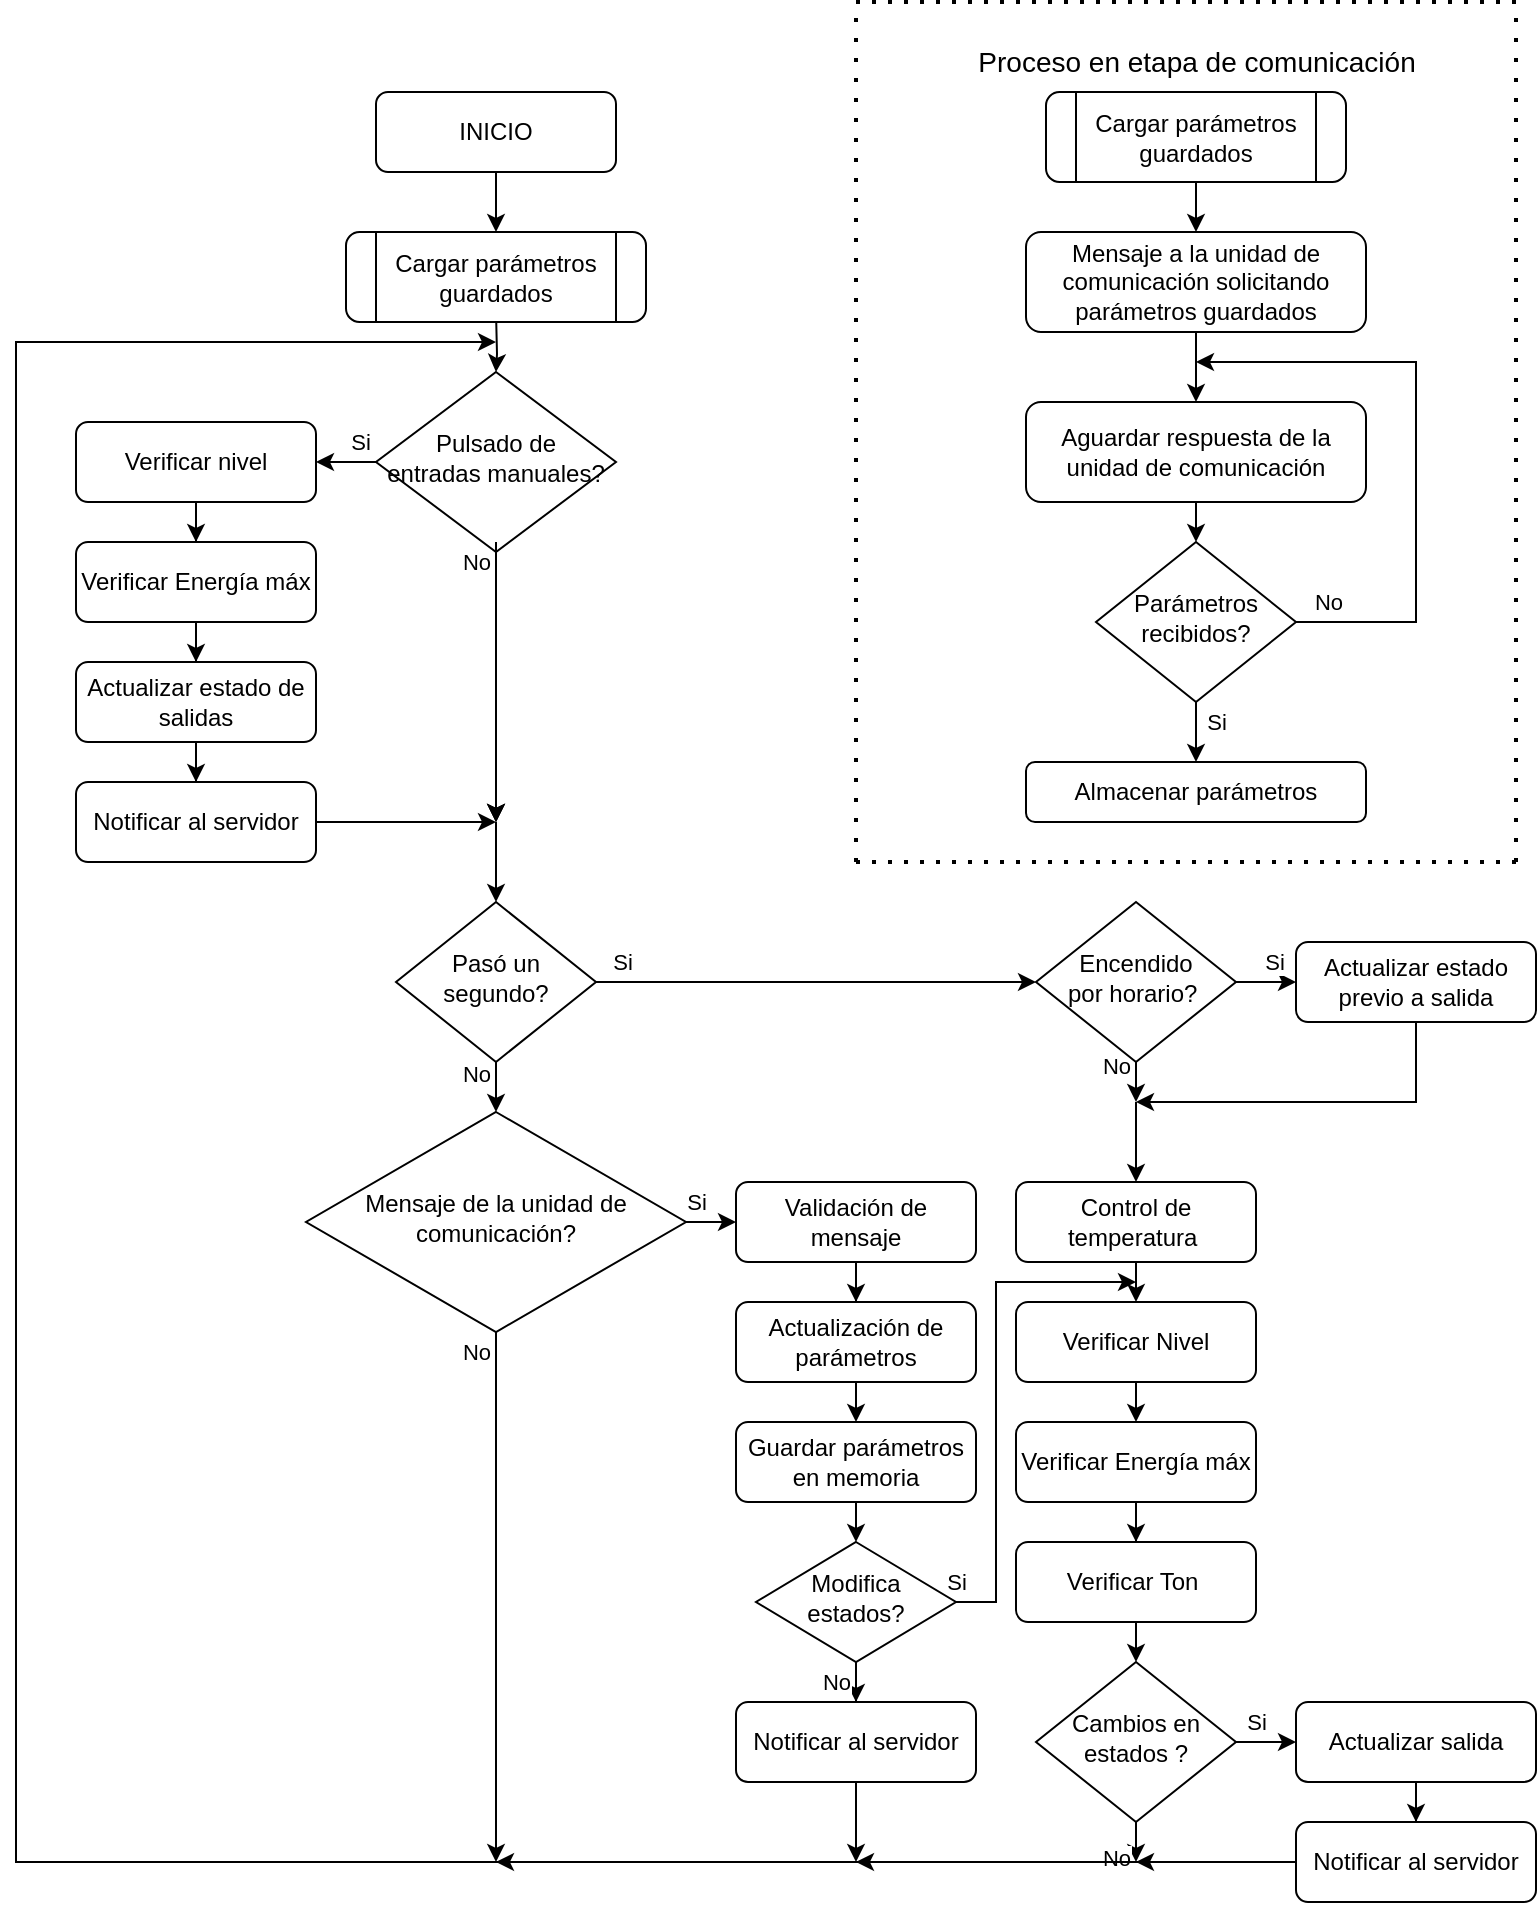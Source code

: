 <mxfile version="13.7.8" type="device" pages="2"><diagram id="C5RBs43oDa-KdzZeNtuy" name="Page-1"><mxGraphModel dx="1349" dy="371" grid="1" gridSize="10" guides="1" tooltips="1" connect="1" arrows="1" fold="1" page="1" pageScale="1" pageWidth="827" pageHeight="1169" math="0" shadow="0"><root><mxCell id="WIyWlLk6GJQsqaUBKTNV-0"/><mxCell id="WIyWlLk6GJQsqaUBKTNV-1" parent="WIyWlLk6GJQsqaUBKTNV-0"/><mxCell id="htFXeOg4HnJw2exhyvgS-4" value="" style="edgeStyle=orthogonalEdgeStyle;rounded=0;orthogonalLoop=1;jettySize=auto;html=1;" parent="WIyWlLk6GJQsqaUBKTNV-1" source="WIyWlLk6GJQsqaUBKTNV-3" edge="1"><mxGeometry relative="1" as="geometry"><mxPoint x="220" y="135" as="targetPoint"/></mxGeometry></mxCell><mxCell id="WIyWlLk6GJQsqaUBKTNV-3" value="INICIO" style="rounded=1;whiteSpace=wrap;html=1;fontSize=12;glass=0;strokeWidth=1;shadow=0;" parent="WIyWlLk6GJQsqaUBKTNV-1" vertex="1"><mxGeometry x="160" y="65" width="120" height="40" as="geometry"/></mxCell><mxCell id="qIaLK67GJJMwKP4w7Fih-5" value="" style="edgeStyle=orthogonalEdgeStyle;rounded=0;orthogonalLoop=1;jettySize=auto;html=1;" parent="WIyWlLk6GJQsqaUBKTNV-1" target="htFXeOg4HnJw2exhyvgS-22" edge="1"><mxGeometry relative="1" as="geometry"><mxPoint x="220" y="175" as="sourcePoint"/></mxGeometry></mxCell><mxCell id="htFXeOg4HnJw2exhyvgS-34" value="Si" style="edgeStyle=orthogonalEdgeStyle;rounded=0;jumpSize=6;orthogonalLoop=1;jettySize=auto;html=1;" parent="WIyWlLk6GJQsqaUBKTNV-1" source="htFXeOg4HnJw2exhyvgS-22" target="htFXeOg4HnJw2exhyvgS-27" edge="1"><mxGeometry x="-0.666" y="-10" relative="1" as="geometry"><mxPoint as="offset"/></mxGeometry></mxCell><mxCell id="htFXeOg4HnJw2exhyvgS-36" value="No" style="edgeStyle=orthogonalEdgeStyle;rounded=0;jumpSize=6;orthogonalLoop=1;jettySize=auto;html=1;" parent="WIyWlLk6GJQsqaUBKTNV-1" source="htFXeOg4HnJw2exhyvgS-22" edge="1"><mxGeometry x="0.857" y="-120" relative="1" as="geometry"><mxPoint x="220" y="430" as="targetPoint"/><Array as="points"><mxPoint x="220" y="420"/><mxPoint x="220" y="420"/></Array><mxPoint x="110" y="-120" as="offset"/></mxGeometry></mxCell><mxCell id="htFXeOg4HnJw2exhyvgS-22" value="Pulsado de entradas manuales?" style="rhombus;whiteSpace=wrap;html=1;shadow=0;fontFamily=Helvetica;fontSize=12;align=center;strokeWidth=1;spacing=6;spacingTop=-4;labelBackgroundColor=none;" parent="WIyWlLk6GJQsqaUBKTNV-1" vertex="1"><mxGeometry x="160" y="205" width="120" height="90" as="geometry"/></mxCell><mxCell id="htFXeOg4HnJw2exhyvgS-29" value="" style="edgeStyle=orthogonalEdgeStyle;rounded=0;jumpSize=6;orthogonalLoop=1;jettySize=auto;html=1;" parent="WIyWlLk6GJQsqaUBKTNV-1" source="htFXeOg4HnJw2exhyvgS-27" target="htFXeOg4HnJw2exhyvgS-28" edge="1"><mxGeometry relative="1" as="geometry"/></mxCell><mxCell id="htFXeOg4HnJw2exhyvgS-27" value="Verificar nivel" style="rounded=1;whiteSpace=wrap;html=1;fontSize=12;glass=0;strokeWidth=1;shadow=0;" parent="WIyWlLk6GJQsqaUBKTNV-1" vertex="1"><mxGeometry x="10" y="230" width="120" height="40" as="geometry"/></mxCell><mxCell id="htFXeOg4HnJw2exhyvgS-31" value="" style="edgeStyle=orthogonalEdgeStyle;rounded=0;jumpSize=6;orthogonalLoop=1;jettySize=auto;html=1;" parent="WIyWlLk6GJQsqaUBKTNV-1" source="htFXeOg4HnJw2exhyvgS-28" target="htFXeOg4HnJw2exhyvgS-30" edge="1"><mxGeometry relative="1" as="geometry"/></mxCell><mxCell id="htFXeOg4HnJw2exhyvgS-28" value="Verificar Energía máx" style="rounded=1;whiteSpace=wrap;html=1;fontSize=12;glass=0;strokeWidth=1;shadow=0;" parent="WIyWlLk6GJQsqaUBKTNV-1" vertex="1"><mxGeometry x="10" y="290" width="120" height="40" as="geometry"/></mxCell><mxCell id="htFXeOg4HnJw2exhyvgS-33" value="" style="edgeStyle=orthogonalEdgeStyle;rounded=0;jumpSize=6;orthogonalLoop=1;jettySize=auto;html=1;" parent="WIyWlLk6GJQsqaUBKTNV-1" source="htFXeOg4HnJw2exhyvgS-30" target="htFXeOg4HnJw2exhyvgS-32" edge="1"><mxGeometry relative="1" as="geometry"/></mxCell><mxCell id="htFXeOg4HnJw2exhyvgS-30" value="Actualizar estado de salidas" style="rounded=1;whiteSpace=wrap;html=1;fontSize=12;glass=0;strokeWidth=1;shadow=0;" parent="WIyWlLk6GJQsqaUBKTNV-1" vertex="1"><mxGeometry x="10" y="350" width="120" height="40" as="geometry"/></mxCell><mxCell id="htFXeOg4HnJw2exhyvgS-58" style="edgeStyle=orthogonalEdgeStyle;rounded=0;jumpSize=6;orthogonalLoop=1;jettySize=auto;html=1;" parent="WIyWlLk6GJQsqaUBKTNV-1" source="htFXeOg4HnJw2exhyvgS-32" edge="1"><mxGeometry relative="1" as="geometry"><mxPoint x="220" y="430" as="targetPoint"/></mxGeometry></mxCell><mxCell id="htFXeOg4HnJw2exhyvgS-32" value="Notificar al servidor" style="rounded=1;whiteSpace=wrap;html=1;fontSize=12;glass=0;strokeWidth=1;shadow=0;" parent="WIyWlLk6GJQsqaUBKTNV-1" vertex="1"><mxGeometry x="10" y="410" width="120" height="40" as="geometry"/></mxCell><mxCell id="htFXeOg4HnJw2exhyvgS-40" value="Si" style="edgeStyle=orthogonalEdgeStyle;rounded=0;jumpSize=6;orthogonalLoop=1;jettySize=auto;html=1;" parent="WIyWlLk6GJQsqaUBKTNV-1" source="htFXeOg4HnJw2exhyvgS-38" target="htFXeOg4HnJw2exhyvgS-39" edge="1"><mxGeometry x="-0.882" y="10" relative="1" as="geometry"><mxPoint as="offset"/></mxGeometry></mxCell><mxCell id="htFXeOg4HnJw2exhyvgS-38" value="Pasó un segundo?" style="rhombus;whiteSpace=wrap;html=1;shadow=0;fontFamily=Helvetica;fontSize=12;align=center;strokeWidth=1;spacing=6;spacingTop=-4;labelBackgroundColor=none;" parent="WIyWlLk6GJQsqaUBKTNV-1" vertex="1"><mxGeometry x="170" y="470" width="100" height="80" as="geometry"/></mxCell><mxCell id="htFXeOg4HnJw2exhyvgS-43" value="Si" style="edgeStyle=orthogonalEdgeStyle;rounded=0;jumpSize=6;orthogonalLoop=1;jettySize=auto;html=1;" parent="WIyWlLk6GJQsqaUBKTNV-1" source="htFXeOg4HnJw2exhyvgS-39" edge="1"><mxGeometry x="0.202" y="10" relative="1" as="geometry"><mxPoint x="620" y="510" as="targetPoint"/><mxPoint as="offset"/></mxGeometry></mxCell><mxCell id="htFXeOg4HnJw2exhyvgS-55" value="No" style="edgeStyle=orthogonalEdgeStyle;rounded=0;jumpSize=6;orthogonalLoop=1;jettySize=auto;html=1;" parent="WIyWlLk6GJQsqaUBKTNV-1" source="htFXeOg4HnJw2exhyvgS-39" edge="1"><mxGeometry x="-0.867" y="-10" relative="1" as="geometry"><mxPoint x="540" y="570" as="targetPoint"/><mxPoint as="offset"/></mxGeometry></mxCell><mxCell id="htFXeOg4HnJw2exhyvgS-39" value="Encendido &lt;br&gt;por horario?&amp;nbsp;" style="rhombus;whiteSpace=wrap;html=1;shadow=0;fontFamily=Helvetica;fontSize=12;align=center;strokeWidth=1;spacing=6;spacingTop=-4;labelBackgroundColor=none;rounded=0;" parent="WIyWlLk6GJQsqaUBKTNV-1" vertex="1"><mxGeometry x="490" y="470" width="100" height="80" as="geometry"/></mxCell><mxCell id="htFXeOg4HnJw2exhyvgS-50" value="" style="edgeStyle=orthogonalEdgeStyle;rounded=0;jumpSize=6;orthogonalLoop=1;jettySize=auto;html=1;" parent="WIyWlLk6GJQsqaUBKTNV-1" source="htFXeOg4HnJw2exhyvgS-44" edge="1"><mxGeometry relative="1" as="geometry"><mxPoint x="540" y="730" as="targetPoint"/></mxGeometry></mxCell><mxCell id="htFXeOg4HnJw2exhyvgS-44" value="Verificar Nivel" style="rounded=1;whiteSpace=wrap;html=1;fontSize=12;glass=0;strokeWidth=1;shadow=0;" parent="WIyWlLk6GJQsqaUBKTNV-1" vertex="1"><mxGeometry x="480" y="670" width="120" height="40" as="geometry"/></mxCell><mxCell id="htFXeOg4HnJw2exhyvgS-64" style="edgeStyle=orthogonalEdgeStyle;rounded=0;jumpSize=6;orthogonalLoop=1;jettySize=auto;html=1;" parent="WIyWlLk6GJQsqaUBKTNV-1" source="htFXeOg4HnJw2exhyvgS-45" edge="1"><mxGeometry relative="1" as="geometry"><mxPoint x="540" y="570" as="targetPoint"/><Array as="points"><mxPoint x="680" y="570"/></Array></mxGeometry></mxCell><mxCell id="htFXeOg4HnJw2exhyvgS-45" value="Actualizar estado previo a salida" style="rounded=1;whiteSpace=wrap;html=1;fontSize=12;glass=0;strokeWidth=1;shadow=0;" parent="WIyWlLk6GJQsqaUBKTNV-1" vertex="1"><mxGeometry x="620" y="490" width="120" height="40" as="geometry"/></mxCell><mxCell id="htFXeOg4HnJw2exhyvgS-51" value="" style="edgeStyle=orthogonalEdgeStyle;rounded=0;jumpSize=6;orthogonalLoop=1;jettySize=auto;html=1;" parent="WIyWlLk6GJQsqaUBKTNV-1" source="htFXeOg4HnJw2exhyvgS-52" target="htFXeOg4HnJw2exhyvgS-53" edge="1"><mxGeometry relative="1" as="geometry"/></mxCell><mxCell id="htFXeOg4HnJw2exhyvgS-52" value="Verificar Energía máx" style="rounded=1;whiteSpace=wrap;html=1;fontSize=12;glass=0;strokeWidth=1;shadow=0;" parent="WIyWlLk6GJQsqaUBKTNV-1" vertex="1"><mxGeometry x="480" y="730" width="120" height="40" as="geometry"/></mxCell><mxCell id="htFXeOg4HnJw2exhyvgS-69" value="" style="edgeStyle=orthogonalEdgeStyle;rounded=0;jumpSize=6;orthogonalLoop=1;jettySize=auto;html=1;" parent="WIyWlLk6GJQsqaUBKTNV-1" source="htFXeOg4HnJw2exhyvgS-53" edge="1"><mxGeometry relative="1" as="geometry"><mxPoint x="540" y="850" as="targetPoint"/></mxGeometry></mxCell><mxCell id="htFXeOg4HnJw2exhyvgS-53" value="Verificar Ton&amp;nbsp;" style="rounded=1;whiteSpace=wrap;html=1;fontSize=12;glass=0;strokeWidth=1;shadow=0;" parent="WIyWlLk6GJQsqaUBKTNV-1" vertex="1"><mxGeometry x="480" y="790" width="120" height="40" as="geometry"/></mxCell><mxCell id="htFXeOg4HnJw2exhyvgS-59" value="" style="endArrow=classic;html=1;entryX=0.5;entryY=0;entryDx=0;entryDy=0;" parent="WIyWlLk6GJQsqaUBKTNV-1" target="htFXeOg4HnJw2exhyvgS-38" edge="1"><mxGeometry width="50" height="50" relative="1" as="geometry"><mxPoint x="220" y="430" as="sourcePoint"/><mxPoint x="400" y="310" as="targetPoint"/></mxGeometry></mxCell><mxCell id="htFXeOg4HnJw2exhyvgS-62" value="Control de temperatura&amp;nbsp;" style="rounded=1;whiteSpace=wrap;html=1;fontSize=12;glass=0;strokeWidth=1;shadow=0;" parent="WIyWlLk6GJQsqaUBKTNV-1" vertex="1"><mxGeometry x="480" y="610" width="120" height="40" as="geometry"/></mxCell><mxCell id="htFXeOg4HnJw2exhyvgS-66" value="" style="endArrow=classic;html=1;entryX=0.5;entryY=0;entryDx=0;entryDy=0;" parent="WIyWlLk6GJQsqaUBKTNV-1" target="htFXeOg4HnJw2exhyvgS-62" edge="1"><mxGeometry width="50" height="50" relative="1" as="geometry"><mxPoint x="540" y="570" as="sourcePoint"/><mxPoint x="450" y="590" as="targetPoint"/></mxGeometry></mxCell><mxCell id="htFXeOg4HnJw2exhyvgS-67" value="" style="endArrow=classic;html=1;exitX=0.5;exitY=1;exitDx=0;exitDy=0;" parent="WIyWlLk6GJQsqaUBKTNV-1" source="htFXeOg4HnJw2exhyvgS-62" target="htFXeOg4HnJw2exhyvgS-44" edge="1"><mxGeometry width="50" height="50" relative="1" as="geometry"><mxPoint x="400" y="750" as="sourcePoint"/><mxPoint x="450" y="700" as="targetPoint"/></mxGeometry></mxCell><mxCell id="htFXeOg4HnJw2exhyvgS-73" value="Si" style="edgeStyle=orthogonalEdgeStyle;rounded=0;jumpSize=6;orthogonalLoop=1;jettySize=auto;html=1;entryX=0;entryY=0.5;entryDx=0;entryDy=0;" parent="WIyWlLk6GJQsqaUBKTNV-1" source="htFXeOg4HnJw2exhyvgS-71" target="htFXeOg4HnJw2exhyvgS-74" edge="1"><mxGeometry x="0.202" y="10" relative="1" as="geometry"><mxPoint x="610" y="890" as="targetPoint"/><Array as="points"/><mxPoint as="offset"/></mxGeometry></mxCell><mxCell id="htFXeOg4HnJw2exhyvgS-108" value="No" style="edgeStyle=orthogonalEdgeStyle;rounded=0;jumpSize=6;orthogonalLoop=1;jettySize=auto;html=1;" parent="WIyWlLk6GJQsqaUBKTNV-1" source="htFXeOg4HnJw2exhyvgS-71" edge="1"><mxGeometry x="0.667" y="-10" relative="1" as="geometry"><mxPoint x="540" y="950" as="targetPoint"/><mxPoint as="offset"/></mxGeometry></mxCell><mxCell id="htFXeOg4HnJw2exhyvgS-71" value="Cambios en estados ?" style="rhombus;whiteSpace=wrap;html=1;shadow=0;fontFamily=Helvetica;fontSize=12;align=center;strokeWidth=1;spacing=6;spacingTop=-4;labelBackgroundColor=none;" parent="WIyWlLk6GJQsqaUBKTNV-1" vertex="1"><mxGeometry x="490" y="850" width="100" height="80" as="geometry"/></mxCell><mxCell id="htFXeOg4HnJw2exhyvgS-76" value="" style="edgeStyle=orthogonalEdgeStyle;rounded=0;jumpSize=6;orthogonalLoop=1;jettySize=auto;html=1;" parent="WIyWlLk6GJQsqaUBKTNV-1" source="htFXeOg4HnJw2exhyvgS-74" target="htFXeOg4HnJw2exhyvgS-75" edge="1"><mxGeometry relative="1" as="geometry"/></mxCell><mxCell id="htFXeOg4HnJw2exhyvgS-74" value="Actualizar salida" style="rounded=1;whiteSpace=wrap;html=1;fontSize=12;glass=0;strokeWidth=1;shadow=0;" parent="WIyWlLk6GJQsqaUBKTNV-1" vertex="1"><mxGeometry x="620" y="870" width="120" height="40" as="geometry"/></mxCell><mxCell id="htFXeOg4HnJw2exhyvgS-106" style="edgeStyle=orthogonalEdgeStyle;rounded=0;jumpSize=6;orthogonalLoop=1;jettySize=auto;html=1;" parent="WIyWlLk6GJQsqaUBKTNV-1" source="htFXeOg4HnJw2exhyvgS-75" edge="1"><mxGeometry relative="1" as="geometry"><mxPoint x="220" y="190" as="targetPoint"/><Array as="points"><mxPoint x="680" y="950"/><mxPoint x="-20" y="950"/><mxPoint x="-20" y="190"/></Array></mxGeometry></mxCell><mxCell id="htFXeOg4HnJw2exhyvgS-111" value="" style="edgeStyle=orthogonalEdgeStyle;rounded=0;jumpSize=6;orthogonalLoop=1;jettySize=auto;html=1;" parent="WIyWlLk6GJQsqaUBKTNV-1" source="htFXeOg4HnJw2exhyvgS-75" edge="1"><mxGeometry relative="1" as="geometry"><mxPoint x="540" y="950" as="targetPoint"/></mxGeometry></mxCell><mxCell id="htFXeOg4HnJw2exhyvgS-75" value="Notificar al servidor" style="rounded=1;whiteSpace=wrap;html=1;fontSize=12;glass=0;strokeWidth=1;shadow=0;" parent="WIyWlLk6GJQsqaUBKTNV-1" vertex="1"><mxGeometry x="620" y="930" width="120" height="40" as="geometry"/></mxCell><mxCell id="htFXeOg4HnJw2exhyvgS-105" value="No" style="edgeStyle=orthogonalEdgeStyle;rounded=0;jumpSize=6;orthogonalLoop=1;jettySize=auto;html=1;" parent="WIyWlLk6GJQsqaUBKTNV-1" source="htFXeOg4HnJw2exhyvgS-77" edge="1"><mxGeometry x="-0.929" y="-10" relative="1" as="geometry"><mxPoint x="220" y="950" as="targetPoint"/><mxPoint as="offset"/></mxGeometry></mxCell><mxCell id="qIaLK67GJJMwKP4w7Fih-2" value="Si" style="edgeStyle=orthogonalEdgeStyle;rounded=0;orthogonalLoop=1;jettySize=auto;html=1;" parent="WIyWlLk6GJQsqaUBKTNV-1" source="htFXeOg4HnJw2exhyvgS-77" target="htFXeOg4HnJw2exhyvgS-81" edge="1"><mxGeometry x="0.273" y="10" relative="1" as="geometry"><mxPoint as="offset"/></mxGeometry></mxCell><mxCell id="htFXeOg4HnJw2exhyvgS-77" value="Mensaje de la unidad de comunicación?" style="rhombus;whiteSpace=wrap;html=1;shadow=0;fontFamily=Helvetica;fontSize=12;align=center;strokeWidth=1;spacing=6;spacingTop=-4;labelBackgroundColor=none;" parent="WIyWlLk6GJQsqaUBKTNV-1" vertex="1"><mxGeometry x="125" y="575" width="190" height="110" as="geometry"/></mxCell><mxCell id="htFXeOg4HnJw2exhyvgS-78" value="" style="endArrow=classic;html=1;exitX=0.5;exitY=1;exitDx=0;exitDy=0;" parent="WIyWlLk6GJQsqaUBKTNV-1" source="htFXeOg4HnJw2exhyvgS-38" target="htFXeOg4HnJw2exhyvgS-77" edge="1"><mxGeometry width="50" height="50" relative="1" as="geometry"><mxPoint x="350" y="630" as="sourcePoint"/><mxPoint x="400" y="580" as="targetPoint"/></mxGeometry></mxCell><mxCell id="BdDUVy2o6qBxwdhBKfxw-4" value="&lt;div&gt;No&lt;/div&gt;" style="edgeLabel;html=1;align=center;verticalAlign=middle;resizable=0;points=[];" parent="htFXeOg4HnJw2exhyvgS-78" vertex="1" connectable="0"><mxGeometry x="-0.7" relative="1" as="geometry"><mxPoint x="-10" y="2.14" as="offset"/></mxGeometry></mxCell><mxCell id="htFXeOg4HnJw2exhyvgS-83" value="" style="edgeStyle=orthogonalEdgeStyle;rounded=0;jumpSize=6;orthogonalLoop=1;jettySize=auto;html=1;" parent="WIyWlLk6GJQsqaUBKTNV-1" source="htFXeOg4HnJw2exhyvgS-81" target="htFXeOg4HnJw2exhyvgS-82" edge="1"><mxGeometry relative="1" as="geometry"/></mxCell><mxCell id="htFXeOg4HnJw2exhyvgS-81" value="Validación de mensaje" style="rounded=1;whiteSpace=wrap;html=1;fontSize=12;glass=0;strokeWidth=1;shadow=0;" parent="WIyWlLk6GJQsqaUBKTNV-1" vertex="1"><mxGeometry x="340" y="610" width="120" height="40" as="geometry"/></mxCell><mxCell id="htFXeOg4HnJw2exhyvgS-123" value="" style="edgeStyle=orthogonalEdgeStyle;rounded=0;jumpSize=6;orthogonalLoop=1;jettySize=auto;html=1;" parent="WIyWlLk6GJQsqaUBKTNV-1" source="htFXeOg4HnJw2exhyvgS-82" edge="1"><mxGeometry relative="1" as="geometry"><mxPoint x="400" y="730" as="targetPoint"/></mxGeometry></mxCell><mxCell id="htFXeOg4HnJw2exhyvgS-82" value="Actualización de parámetros" style="rounded=1;whiteSpace=wrap;html=1;fontSize=12;glass=0;strokeWidth=1;shadow=0;" parent="WIyWlLk6GJQsqaUBKTNV-1" vertex="1"><mxGeometry x="340" y="670" width="120" height="40" as="geometry"/></mxCell><mxCell id="htFXeOg4HnJw2exhyvgS-132" value="No" style="edgeStyle=orthogonalEdgeStyle;rounded=0;jumpSize=6;orthogonalLoop=1;jettySize=auto;html=1;" parent="WIyWlLk6GJQsqaUBKTNV-1" source="htFXeOg4HnJw2exhyvgS-84" target="htFXeOg4HnJw2exhyvgS-101" edge="1"><mxGeometry x="0.667" y="-10" relative="1" as="geometry"><mxPoint x="400" y="930" as="targetPoint"/><mxPoint as="offset"/></mxGeometry></mxCell><mxCell id="htFXeOg4HnJw2exhyvgS-135" value="Si" style="edgeStyle=orthogonalEdgeStyle;rounded=0;jumpSize=6;orthogonalLoop=1;jettySize=auto;html=1;" parent="WIyWlLk6GJQsqaUBKTNV-1" source="htFXeOg4HnJw2exhyvgS-84" edge="1"><mxGeometry x="-0.76" y="20" relative="1" as="geometry"><mxPoint x="540" y="660" as="targetPoint"/><Array as="points"><mxPoint x="470" y="820"/><mxPoint x="470" y="660"/></Array><mxPoint as="offset"/></mxGeometry></mxCell><mxCell id="htFXeOg4HnJw2exhyvgS-84" value="Modifica estados?" style="rhombus;whiteSpace=wrap;html=1;shadow=0;fontFamily=Helvetica;fontSize=12;align=center;strokeWidth=1;spacing=6;spacingTop=-4;labelBackgroundColor=none;" parent="WIyWlLk6GJQsqaUBKTNV-1" vertex="1"><mxGeometry x="350" y="790" width="100" height="60" as="geometry"/></mxCell><mxCell id="htFXeOg4HnJw2exhyvgS-134" value="" style="edgeStyle=orthogonalEdgeStyle;rounded=0;jumpSize=6;orthogonalLoop=1;jettySize=auto;html=1;" parent="WIyWlLk6GJQsqaUBKTNV-1" source="htFXeOg4HnJw2exhyvgS-101" edge="1"><mxGeometry relative="1" as="geometry"><mxPoint x="400" y="950" as="targetPoint"/></mxGeometry></mxCell><mxCell id="htFXeOg4HnJw2exhyvgS-101" value="Notificar al servidor" style="rounded=1;whiteSpace=wrap;html=1;fontSize=12;glass=0;strokeWidth=1;shadow=0;" parent="WIyWlLk6GJQsqaUBKTNV-1" vertex="1"><mxGeometry x="340" y="870" width="120" height="40" as="geometry"/></mxCell><mxCell id="htFXeOg4HnJw2exhyvgS-109" value="" style="endArrow=classic;html=1;" parent="WIyWlLk6GJQsqaUBKTNV-1" edge="1"><mxGeometry width="50" height="50" relative="1" as="geometry"><mxPoint x="540" y="950" as="sourcePoint"/><mxPoint x="400" y="950" as="targetPoint"/></mxGeometry></mxCell><mxCell id="htFXeOg4HnJw2exhyvgS-114" value="" style="endArrow=classic;html=1;" parent="WIyWlLk6GJQsqaUBKTNV-1" edge="1"><mxGeometry width="50" height="50" relative="1" as="geometry"><mxPoint x="400" y="950" as="sourcePoint"/><mxPoint x="220" y="950" as="targetPoint"/></mxGeometry></mxCell><mxCell id="htFXeOg4HnJw2exhyvgS-130" value="" style="edgeStyle=orthogonalEdgeStyle;rounded=0;jumpSize=6;orthogonalLoop=1;jettySize=auto;html=1;" parent="WIyWlLk6GJQsqaUBKTNV-1" source="htFXeOg4HnJw2exhyvgS-122" edge="1"><mxGeometry relative="1" as="geometry"><mxPoint x="400" y="790" as="targetPoint"/></mxGeometry></mxCell><mxCell id="htFXeOg4HnJw2exhyvgS-122" value="Guardar parámetros en memoria" style="rounded=1;whiteSpace=wrap;html=1;fontSize=12;glass=0;strokeWidth=1;shadow=0;" parent="WIyWlLk6GJQsqaUBKTNV-1" vertex="1"><mxGeometry x="340" y="730" width="120" height="40" as="geometry"/></mxCell><mxCell id="2" value="&lt;font style=&quot;font-size: 14px&quot;&gt;Proceso en etapa de comunicación&lt;/font&gt;" style="text;html=1;align=center;verticalAlign=middle;resizable=0;points=[];autosize=1;" parent="WIyWlLk6GJQsqaUBKTNV-1" vertex="1"><mxGeometry x="455" y="40" width="230" height="20" as="geometry"/></mxCell><mxCell id="BdDUVy2o6qBxwdhBKfxw-6" value="No" style="edgeStyle=orthogonalEdgeStyle;rounded=0;jumpSize=6;orthogonalLoop=1;jettySize=auto;html=1;" parent="WIyWlLk6GJQsqaUBKTNV-1" edge="1"><mxGeometry x="0.857" y="-120" relative="1" as="geometry"><mxPoint x="220" y="430" as="targetPoint"/><Array as="points"><mxPoint x="220" y="420"/><mxPoint x="220" y="420"/></Array><mxPoint x="110" y="-120" as="offset"/><mxPoint x="220" y="290" as="sourcePoint"/></mxGeometry></mxCell><mxCell id="BdDUVy2o6qBxwdhBKfxw-7" value="No" style="edgeStyle=orthogonalEdgeStyle;rounded=0;jumpSize=6;orthogonalLoop=1;jettySize=auto;html=1;" parent="WIyWlLk6GJQsqaUBKTNV-1" edge="1"><mxGeometry x="0.857" y="-120" relative="1" as="geometry"><mxPoint x="220" y="430" as="targetPoint"/><Array as="points"><mxPoint x="220" y="420"/><mxPoint x="220" y="420"/></Array><mxPoint x="110" y="-120" as="offset"/><mxPoint x="220" y="290" as="sourcePoint"/></mxGeometry></mxCell><mxCell id="qIaLK67GJJMwKP4w7Fih-7" value="" style="endArrow=none;dashed=1;html=1;strokeWidth=2;dashPattern=1 4;" parent="WIyWlLk6GJQsqaUBKTNV-1" edge="1"><mxGeometry width="50" height="50" relative="1" as="geometry"><mxPoint x="400" y="450" as="sourcePoint"/><mxPoint x="400" y="20" as="targetPoint"/></mxGeometry></mxCell><mxCell id="qIaLK67GJJMwKP4w7Fih-8" value="" style="endArrow=none;dashed=1;html=1;dashPattern=1 4;strokeWidth=2;" parent="WIyWlLk6GJQsqaUBKTNV-1" edge="1"><mxGeometry width="50" height="50" relative="1" as="geometry"><mxPoint x="730" y="450" as="sourcePoint"/><mxPoint x="730" y="20" as="targetPoint"/></mxGeometry></mxCell><mxCell id="qIaLK67GJJMwKP4w7Fih-18" style="edgeStyle=orthogonalEdgeStyle;rounded=0;orthogonalLoop=1;jettySize=auto;html=1;exitX=0.5;exitY=1;exitDx=0;exitDy=0;entryX=0.5;entryY=0;entryDx=0;entryDy=0;" parent="WIyWlLk6GJQsqaUBKTNV-1" source="qIaLK67GJJMwKP4w7Fih-9" target="qIaLK67GJJMwKP4w7Fih-16" edge="1"><mxGeometry relative="1" as="geometry"/></mxCell><mxCell id="qIaLK67GJJMwKP4w7Fih-9" value="Mensaje a la unidad de comunicación solicitando parámetros guardados" style="rounded=1;whiteSpace=wrap;html=1;fontSize=12;glass=0;strokeWidth=1;shadow=0;" parent="WIyWlLk6GJQsqaUBKTNV-1" vertex="1"><mxGeometry x="485" y="135" width="170" height="50" as="geometry"/></mxCell><mxCell id="qIaLK67GJJMwKP4w7Fih-10" value="Cargar parámetros guardados" style="shape=process;whiteSpace=wrap;html=1;backgroundOutline=1;rounded=1;" parent="WIyWlLk6GJQsqaUBKTNV-1" vertex="1"><mxGeometry x="145" y="135" width="150" height="45" as="geometry"/></mxCell><mxCell id="qIaLK67GJJMwKP4w7Fih-12" value="" style="edgeStyle=orthogonalEdgeStyle;rounded=0;orthogonalLoop=1;jettySize=auto;html=1;" parent="WIyWlLk6GJQsqaUBKTNV-1" source="qIaLK67GJJMwKP4w7Fih-11" target="qIaLK67GJJMwKP4w7Fih-9" edge="1"><mxGeometry relative="1" as="geometry"/></mxCell><mxCell id="qIaLK67GJJMwKP4w7Fih-11" value="Cargar parámetros guardados" style="shape=process;whiteSpace=wrap;html=1;backgroundOutline=1;rounded=1;" parent="WIyWlLk6GJQsqaUBKTNV-1" vertex="1"><mxGeometry x="495" y="65" width="150" height="45" as="geometry"/></mxCell><mxCell id="qIaLK67GJJMwKP4w7Fih-19" style="edgeStyle=orthogonalEdgeStyle;rounded=0;orthogonalLoop=1;jettySize=auto;html=1;exitX=1;exitY=0.5;exitDx=0;exitDy=0;" parent="WIyWlLk6GJQsqaUBKTNV-1" source="qIaLK67GJJMwKP4w7Fih-14" edge="1"><mxGeometry relative="1" as="geometry"><mxPoint x="570" y="200" as="targetPoint"/><Array as="points"><mxPoint x="680" y="330"/><mxPoint x="680" y="200"/></Array></mxGeometry></mxCell><mxCell id="qIaLK67GJJMwKP4w7Fih-20" value="No" style="edgeLabel;html=1;align=center;verticalAlign=middle;resizable=0;points=[];" parent="qIaLK67GJJMwKP4w7Fih-19" vertex="1" connectable="0"><mxGeometry x="-0.893" y="-2" relative="1" as="geometry"><mxPoint y="-12" as="offset"/></mxGeometry></mxCell><mxCell id="qIaLK67GJJMwKP4w7Fih-22" value="Si" style="edgeStyle=orthogonalEdgeStyle;rounded=0;orthogonalLoop=1;jettySize=auto;html=1;exitX=0.5;exitY=1;exitDx=0;exitDy=0;entryX=0.5;entryY=0;entryDx=0;entryDy=0;" parent="WIyWlLk6GJQsqaUBKTNV-1" source="qIaLK67GJJMwKP4w7Fih-14" target="qIaLK67GJJMwKP4w7Fih-21" edge="1"><mxGeometry x="-0.333" y="10" relative="1" as="geometry"><mxPoint as="offset"/></mxGeometry></mxCell><mxCell id="qIaLK67GJJMwKP4w7Fih-14" value="Parámetros recibidos?" style="rhombus;whiteSpace=wrap;html=1;shadow=0;fontFamily=Helvetica;fontSize=12;align=center;strokeWidth=1;spacing=6;spacingTop=-4;labelBackgroundColor=none;rounded=0;" parent="WIyWlLk6GJQsqaUBKTNV-1" vertex="1"><mxGeometry x="520" y="290" width="100" height="80" as="geometry"/></mxCell><mxCell id="qIaLK67GJJMwKP4w7Fih-17" style="edgeStyle=orthogonalEdgeStyle;rounded=0;orthogonalLoop=1;jettySize=auto;html=1;exitX=0.5;exitY=1;exitDx=0;exitDy=0;entryX=0.5;entryY=0;entryDx=0;entryDy=0;" parent="WIyWlLk6GJQsqaUBKTNV-1" source="qIaLK67GJJMwKP4w7Fih-16" target="qIaLK67GJJMwKP4w7Fih-14" edge="1"><mxGeometry relative="1" as="geometry"/></mxCell><mxCell id="qIaLK67GJJMwKP4w7Fih-16" value="Aguardar respuesta de la unidad de comunicación" style="rounded=1;whiteSpace=wrap;html=1;fontSize=12;glass=0;strokeWidth=1;shadow=0;" parent="WIyWlLk6GJQsqaUBKTNV-1" vertex="1"><mxGeometry x="485" y="220" width="170" height="50" as="geometry"/></mxCell><mxCell id="qIaLK67GJJMwKP4w7Fih-21" value="Almacenar parámetros" style="rounded=1;whiteSpace=wrap;html=1;fontSize=12;glass=0;strokeWidth=1;shadow=0;" parent="WIyWlLk6GJQsqaUBKTNV-1" vertex="1"><mxGeometry x="485" y="400" width="170" height="30" as="geometry"/></mxCell><mxCell id="qIaLK67GJJMwKP4w7Fih-25" value="" style="endArrow=none;dashed=1;html=1;dashPattern=1 3;strokeWidth=2;" parent="WIyWlLk6GJQsqaUBKTNV-1" edge="1"><mxGeometry width="50" height="50" relative="1" as="geometry"><mxPoint x="400" y="450" as="sourcePoint"/><mxPoint x="730" y="450" as="targetPoint"/><Array as="points"><mxPoint x="570" y="450"/></Array></mxGeometry></mxCell><mxCell id="qIaLK67GJJMwKP4w7Fih-26" value="" style="endArrow=none;dashed=1;html=1;dashPattern=1 3;strokeWidth=2;" parent="WIyWlLk6GJQsqaUBKTNV-1" edge="1"><mxGeometry width="50" height="50" relative="1" as="geometry"><mxPoint x="400" y="20" as="sourcePoint"/><mxPoint x="730" y="20" as="targetPoint"/><Array as="points"><mxPoint x="570" y="20"/></Array></mxGeometry></mxCell></root></mxGraphModel></diagram><diagram id="CN1mlYMBt-KReKsByPy-" name="Page-2"><mxGraphModel dx="522" dy="371" grid="1" gridSize="10" guides="1" tooltips="1" connect="1" arrows="1" fold="1" page="1" pageScale="1" pageWidth="827" pageHeight="1169" math="0" shadow="0"><root><mxCell id="Wfx8M0L60cPivqx7zTED-0"/><mxCell id="Wfx8M0L60cPivqx7zTED-1" parent="Wfx8M0L60cPivqx7zTED-0"/><mxCell id="ykdTs2MwSHCkxRiVUFf--10" value="" style="edgeStyle=orthogonalEdgeStyle;rounded=0;orthogonalLoop=1;jettySize=auto;html=1;" parent="Wfx8M0L60cPivqx7zTED-1" source="um1lEPI41_Uubf2Gpl0w-0" target="ykdTs2MwSHCkxRiVUFf--9" edge="1"><mxGeometry relative="1" as="geometry"/></mxCell><mxCell id="um1lEPI41_Uubf2Gpl0w-0" value="INICIO" style="rounded=1;whiteSpace=wrap;html=1;fontSize=12;glass=0;strokeWidth=1;shadow=0;" parent="Wfx8M0L60cPivqx7zTED-1" vertex="1"><mxGeometry x="340" y="60" width="120" height="40" as="geometry"/></mxCell><mxCell id="ykdTs2MwSHCkxRiVUFf--6" value="No" style="edgeStyle=orthogonalEdgeStyle;rounded=0;orthogonalLoop=1;jettySize=auto;html=1;" parent="Wfx8M0L60cPivqx7zTED-1" source="ykdTs2MwSHCkxRiVUFf--2" target="ykdTs2MwSHCkxRiVUFf--12" edge="1"><mxGeometry x="-0.556" y="13" relative="1" as="geometry"><mxPoint x="550" y="257.5" as="targetPoint"/><mxPoint y="1" as="offset"/></mxGeometry></mxCell><mxCell id="sMX1jptHXRC-LIG1q1ZE-0" value="Si" style="edgeStyle=orthogonalEdgeStyle;rounded=0;orthogonalLoop=1;jettySize=auto;html=1;" parent="Wfx8M0L60cPivqx7zTED-1" source="ykdTs2MwSHCkxRiVUFf--2" target="ykdTs2MwSHCkxRiVUFf--28" edge="1"><mxGeometry x="-0.5" y="10" relative="1" as="geometry"><mxPoint as="offset"/></mxGeometry></mxCell><mxCell id="ykdTs2MwSHCkxRiVUFf--2" value="Datos de red almacenados?" style="rhombus;whiteSpace=wrap;html=1;shadow=0;fontFamily=Helvetica;fontSize=12;align=center;strokeWidth=1;spacing=6;spacingTop=-4;" parent="Wfx8M0L60cPivqx7zTED-1" vertex="1"><mxGeometry x="340" y="205" width="120" height="105" as="geometry"/></mxCell><mxCell id="ykdTs2MwSHCkxRiVUFf--11" value="" style="edgeStyle=orthogonalEdgeStyle;rounded=0;orthogonalLoop=1;jettySize=auto;html=1;" parent="Wfx8M0L60cPivqx7zTED-1" source="ykdTs2MwSHCkxRiVUFf--9" target="ykdTs2MwSHCkxRiVUFf--2" edge="1"><mxGeometry relative="1" as="geometry"/></mxCell><mxCell id="ykdTs2MwSHCkxRiVUFf--9" value="Configurar como access point&amp;nbsp;" style="rounded=1;whiteSpace=wrap;html=1;fontSize=12;glass=0;strokeWidth=1;shadow=0;" parent="Wfx8M0L60cPivqx7zTED-1" vertex="1"><mxGeometry x="340" y="130" width="120" height="40" as="geometry"/></mxCell><mxCell id="ykdTs2MwSHCkxRiVUFf--19" value="" style="edgeStyle=orthogonalEdgeStyle;rounded=0;orthogonalLoop=1;jettySize=auto;html=1;" parent="Wfx8M0L60cPivqx7zTED-1" source="ykdTs2MwSHCkxRiVUFf--12" target="ykdTs2MwSHCkxRiVUFf--17" edge="1"><mxGeometry relative="1" as="geometry"/></mxCell><mxCell id="ykdTs2MwSHCkxRiVUFf--12" value="Recibir datos de red y de cuenta del usuario" style="rounded=1;whiteSpace=wrap;html=1;fontSize=12;glass=0;strokeWidth=1;shadow=0;" parent="Wfx8M0L60cPivqx7zTED-1" vertex="1"><mxGeometry x="510" y="226.25" width="140" height="62.5" as="geometry"/></mxCell><mxCell id="ykdTs2MwSHCkxRiVUFf--25" style="edgeStyle=orthogonalEdgeStyle;rounded=0;orthogonalLoop=1;jettySize=auto;html=1;exitX=0.5;exitY=0;exitDx=0;exitDy=0;entryX=0.5;entryY=0;entryDx=0;entryDy=0;" parent="Wfx8M0L60cPivqx7zTED-1" source="ykdTs2MwSHCkxRiVUFf--17" target="ykdTs2MwSHCkxRiVUFf--12" edge="1"><mxGeometry relative="1" as="geometry"><Array as="points"><mxPoint x="750" y="190"/><mxPoint x="580" y="190"/></Array></mxGeometry></mxCell><mxCell id="ykdTs2MwSHCkxRiVUFf--26" value="No" style="edgeLabel;html=1;align=center;verticalAlign=middle;resizable=0;points=[];" parent="ykdTs2MwSHCkxRiVUFf--25" vertex="1" connectable="0"><mxGeometry x="-0.57" y="-1" relative="1" as="geometry"><mxPoint x="32.5" y="15.94" as="offset"/></mxGeometry></mxCell><mxCell id="ykdTs2MwSHCkxRiVUFf--27" value="Si" style="edgeStyle=orthogonalEdgeStyle;rounded=0;orthogonalLoop=1;jettySize=auto;html=1;exitX=0.5;exitY=1;exitDx=0;exitDy=0;entryX=0.5;entryY=0;entryDx=0;entryDy=0;" parent="Wfx8M0L60cPivqx7zTED-1" source="ykdTs2MwSHCkxRiVUFf--17" target="ykdTs2MwSHCkxRiVUFf--23" edge="1"><mxGeometry x="-0.703" y="10" relative="1" as="geometry"><mxPoint as="offset"/></mxGeometry></mxCell><mxCell id="ykdTs2MwSHCkxRiVUFf--17" value="Datos recibidos?" style="rhombus;whiteSpace=wrap;html=1;shadow=0;fontFamily=Helvetica;fontSize=12;align=center;strokeWidth=1;spacing=6;spacingTop=-4;" parent="Wfx8M0L60cPivqx7zTED-1" vertex="1"><mxGeometry x="700" y="217.5" width="100" height="80" as="geometry"/></mxCell><mxCell id="sMX1jptHXRC-LIG1q1ZE-2" value="" style="edgeStyle=orthogonalEdgeStyle;rounded=0;orthogonalLoop=1;jettySize=auto;html=1;" parent="Wfx8M0L60cPivqx7zTED-1" source="ykdTs2MwSHCkxRiVUFf--23" target="sMX1jptHXRC-LIG1q1ZE-1" edge="1"><mxGeometry relative="1" as="geometry"/></mxCell><mxCell id="ykdTs2MwSHCkxRiVUFf--23" value="Almacenar datos de red" style="whiteSpace=wrap;html=1;shadow=0;strokeWidth=1;spacing=6;spacingTop=-4;rounded=1;" parent="Wfx8M0L60cPivqx7zTED-1" vertex="1"><mxGeometry x="690" y="325" width="120" height="40" as="geometry"/></mxCell><mxCell id="sMX1jptHXRC-LIG1q1ZE-4" value="" style="edgeStyle=orthogonalEdgeStyle;rounded=0;orthogonalLoop=1;jettySize=auto;html=1;" parent="Wfx8M0L60cPivqx7zTED-1" source="ykdTs2MwSHCkxRiVUFf--28" target="sMX1jptHXRC-LIG1q1ZE-3" edge="1"><mxGeometry relative="1" as="geometry"/></mxCell><mxCell id="ykdTs2MwSHCkxRiVUFf--28" value="Conectarse a la red" style="whiteSpace=wrap;html=1;shadow=0;strokeWidth=1;spacing=6;spacingTop=-4;rounded=1;" parent="Wfx8M0L60cPivqx7zTED-1" vertex="1"><mxGeometry x="340" y="340" width="120" height="40" as="geometry"/></mxCell><mxCell id="sMX1jptHXRC-LIG1q1ZE-6" value="" style="edgeStyle=orthogonalEdgeStyle;rounded=0;orthogonalLoop=1;jettySize=auto;html=1;" parent="Wfx8M0L60cPivqx7zTED-1" source="sMX1jptHXRC-LIG1q1ZE-1" target="sMX1jptHXRC-LIG1q1ZE-5" edge="1"><mxGeometry relative="1" as="geometry"/></mxCell><mxCell id="sMX1jptHXRC-LIG1q1ZE-1" value="Conectarse a la red" style="whiteSpace=wrap;html=1;shadow=0;strokeWidth=1;spacing=6;spacingTop=-4;rounded=1;" parent="Wfx8M0L60cPivqx7zTED-1" vertex="1"><mxGeometry x="690" y="385" width="120" height="40" as="geometry"/></mxCell><mxCell id="sMX1jptHXRC-LIG1q1ZE-15" value="" style="edgeStyle=orthogonalEdgeStyle;rounded=0;orthogonalLoop=1;jettySize=auto;html=1;" parent="Wfx8M0L60cPivqx7zTED-1" source="sMX1jptHXRC-LIG1q1ZE-3" target="sMX1jptHXRC-LIG1q1ZE-14" edge="1"><mxGeometry relative="1" as="geometry"/></mxCell><mxCell id="sMX1jptHXRC-LIG1q1ZE-3" value="Autenticarse con el servidor" style="whiteSpace=wrap;html=1;shadow=0;strokeWidth=1;spacing=6;spacingTop=-4;rounded=1;" parent="Wfx8M0L60cPivqx7zTED-1" vertex="1"><mxGeometry x="340" y="410" width="120" height="40" as="geometry"/></mxCell><mxCell id="sMX1jptHXRC-LIG1q1ZE-8" value="" style="edgeStyle=orthogonalEdgeStyle;rounded=0;orthogonalLoop=1;jettySize=auto;html=1;" parent="Wfx8M0L60cPivqx7zTED-1" source="sMX1jptHXRC-LIG1q1ZE-5" target="sMX1jptHXRC-LIG1q1ZE-7" edge="1"><mxGeometry relative="1" as="geometry"/></mxCell><mxCell id="sMX1jptHXRC-LIG1q1ZE-5" value="Autenticarse con el servidor" style="whiteSpace=wrap;html=1;shadow=0;strokeWidth=1;spacing=6;spacingTop=-4;rounded=1;" parent="Wfx8M0L60cPivqx7zTED-1" vertex="1"><mxGeometry x="690" y="440" width="120" height="40" as="geometry"/></mxCell><mxCell id="sMX1jptHXRC-LIG1q1ZE-10" value="" style="edgeStyle=orthogonalEdgeStyle;rounded=0;orthogonalLoop=1;jettySize=auto;html=1;" parent="Wfx8M0L60cPivqx7zTED-1" source="sMX1jptHXRC-LIG1q1ZE-7" target="sMX1jptHXRC-LIG1q1ZE-9" edge="1"><mxGeometry relative="1" as="geometry"/></mxCell><mxCell id="sMX1jptHXRC-LIG1q1ZE-7" value="&lt;i&gt;Request&lt;/i&gt; de creación o actualización de cuenta al servidor" style="whiteSpace=wrap;html=1;shadow=0;strokeWidth=1;spacing=6;spacingTop=-4;rounded=1;" parent="Wfx8M0L60cPivqx7zTED-1" vertex="1"><mxGeometry x="670" y="500" width="160" height="50" as="geometry"/></mxCell><mxCell id="sMX1jptHXRC-LIG1q1ZE-12" value="No" style="edgeStyle=orthogonalEdgeStyle;rounded=0;orthogonalLoop=1;jettySize=auto;html=1;" parent="Wfx8M0L60cPivqx7zTED-1" source="sMX1jptHXRC-LIG1q1ZE-9" target="sMX1jptHXRC-LIG1q1ZE-11" edge="1"><mxGeometry x="0.245" y="10" relative="1" as="geometry"><mxPoint as="offset"/></mxGeometry></mxCell><mxCell id="sMX1jptHXRC-LIG1q1ZE-16" style="edgeStyle=orthogonalEdgeStyle;rounded=0;orthogonalLoop=1;jettySize=auto;html=1;" parent="Wfx8M0L60cPivqx7zTED-1" source="sMX1jptHXRC-LIG1q1ZE-9" edge="1"><mxGeometry relative="1" as="geometry"><mxPoint x="400" y="460" as="targetPoint"/><Array as="points"><mxPoint x="580" y="610"/><mxPoint x="580" y="460"/></Array></mxGeometry></mxCell><mxCell id="sMX1jptHXRC-LIG1q1ZE-17" value="Si" style="edgeLabel;html=1;align=center;verticalAlign=middle;resizable=0;points=[];" parent="sMX1jptHXRC-LIG1q1ZE-16" vertex="1" connectable="0"><mxGeometry x="-0.799" y="-3" relative="1" as="geometry"><mxPoint x="21.69" y="-7.06" as="offset"/></mxGeometry></mxCell><mxCell id="sMX1jptHXRC-LIG1q1ZE-9" value="Resultado exitoso?" style="rhombus;whiteSpace=wrap;html=1;shadow=0;fontFamily=Helvetica;fontSize=12;align=center;strokeWidth=1;spacing=6;spacingTop=-4;" parent="Wfx8M0L60cPivqx7zTED-1" vertex="1"><mxGeometry x="700" y="570" width="100" height="80" as="geometry"/></mxCell><mxCell id="sMX1jptHXRC-LIG1q1ZE-13" style="edgeStyle=orthogonalEdgeStyle;rounded=0;orthogonalLoop=1;jettySize=auto;html=1;" parent="Wfx8M0L60cPivqx7zTED-1" source="sMX1jptHXRC-LIG1q1ZE-11" edge="1"><mxGeometry relative="1" as="geometry"><mxPoint x="750" y="190" as="targetPoint"/><Array as="points"><mxPoint x="887" y="190"/><mxPoint x="750" y="190"/></Array></mxGeometry></mxCell><mxCell id="sMX1jptHXRC-LIG1q1ZE-11" value="Informar al usuario" style="whiteSpace=wrap;html=1;shadow=0;strokeWidth=1;spacing=6;spacingTop=-4;rounded=1;" parent="Wfx8M0L60cPivqx7zTED-1" vertex="1"><mxGeometry x="827" y="590" width="120" height="40" as="geometry"/></mxCell><mxCell id="sMX1jptHXRC-LIG1q1ZE-19" style="edgeStyle=orthogonalEdgeStyle;rounded=0;orthogonalLoop=1;jettySize=auto;html=1;exitX=0.5;exitY=1;exitDx=0;exitDy=0;entryX=0.5;entryY=0;entryDx=0;entryDy=0;" parent="Wfx8M0L60cPivqx7zTED-1" source="sMX1jptHXRC-LIG1q1ZE-14" target="sMX1jptHXRC-LIG1q1ZE-18" edge="1"><mxGeometry relative="1" as="geometry"/></mxCell><mxCell id="sMX1jptHXRC-LIG1q1ZE-14" value="Iniciar comunicación por el canal de WebSockets con el servidor" style="whiteSpace=wrap;html=1;shadow=0;strokeWidth=1;spacing=6;spacingTop=-4;rounded=1;" parent="Wfx8M0L60cPivqx7zTED-1" vertex="1"><mxGeometry x="315" y="480" width="170" height="60" as="geometry"/></mxCell><mxCell id="sMX1jptHXRC-LIG1q1ZE-20" style="edgeStyle=orthogonalEdgeStyle;rounded=0;orthogonalLoop=1;jettySize=auto;html=1;exitX=0;exitY=0.5;exitDx=0;exitDy=0;" parent="Wfx8M0L60cPivqx7zTED-1" source="sMX1jptHXRC-LIG1q1ZE-18" edge="1"><mxGeometry relative="1" as="geometry"><mxPoint x="400" y="460" as="targetPoint"/><Array as="points"><mxPoint x="280" y="600"/><mxPoint x="280" y="460"/></Array></mxGeometry></mxCell><mxCell id="sMX1jptHXRC-LIG1q1ZE-21" value="No" style="edgeLabel;html=1;align=center;verticalAlign=middle;resizable=0;points=[];" parent="sMX1jptHXRC-LIG1q1ZE-20" vertex="1" connectable="0"><mxGeometry x="-0.891" y="-3" relative="1" as="geometry"><mxPoint y="-7.02" as="offset"/></mxGeometry></mxCell><mxCell id="sMX1jptHXRC-LIG1q1ZE-23" value="Si" style="edgeStyle=orthogonalEdgeStyle;rounded=0;orthogonalLoop=1;jettySize=auto;html=1;exitX=0.5;exitY=1;exitDx=0;exitDy=0;entryX=0.5;entryY=0;entryDx=0;entryDy=0;" parent="Wfx8M0L60cPivqx7zTED-1" source="sMX1jptHXRC-LIG1q1ZE-18" target="sMX1jptHXRC-LIG1q1ZE-22" edge="1"><mxGeometry x="-0.6" y="10" relative="1" as="geometry"><mxPoint y="1" as="offset"/></mxGeometry></mxCell><mxCell id="sMX1jptHXRC-LIG1q1ZE-18" value="Resultado exitoso?" style="rhombus;whiteSpace=wrap;html=1;shadow=0;fontFamily=Helvetica;fontSize=12;align=center;strokeWidth=1;spacing=6;spacingTop=-4;" parent="Wfx8M0L60cPivqx7zTED-1" vertex="1"><mxGeometry x="350" y="560" width="100" height="80" as="geometry"/></mxCell><mxCell id="sMX1jptHXRC-LIG1q1ZE-25" style="edgeStyle=orthogonalEdgeStyle;rounded=0;orthogonalLoop=1;jettySize=auto;html=1;exitX=0.5;exitY=1;exitDx=0;exitDy=0;entryX=0.5;entryY=0;entryDx=0;entryDy=0;" parent="Wfx8M0L60cPivqx7zTED-1" source="sMX1jptHXRC-LIG1q1ZE-22" target="sMX1jptHXRC-LIG1q1ZE-24" edge="1"><mxGeometry relative="1" as="geometry"/></mxCell><mxCell id="sMX1jptHXRC-LIG1q1ZE-22" value="Aguardar mensajes de la unidad principal o del servidor" style="whiteSpace=wrap;html=1;shadow=0;strokeWidth=1;spacing=6;spacingTop=-4;rounded=1;" parent="Wfx8M0L60cPivqx7zTED-1" vertex="1"><mxGeometry x="330" y="690" width="140" height="50" as="geometry"/></mxCell><mxCell id="sMX1jptHXRC-LIG1q1ZE-27" value="Si" style="edgeStyle=orthogonalEdgeStyle;rounded=0;orthogonalLoop=1;jettySize=auto;html=1;" parent="Wfx8M0L60cPivqx7zTED-1" source="sMX1jptHXRC-LIG1q1ZE-24" target="sMX1jptHXRC-LIG1q1ZE-26" edge="1"><mxGeometry x="-1" y="15" relative="1" as="geometry"><mxPoint as="offset"/></mxGeometry></mxCell><mxCell id="sMX1jptHXRC-LIG1q1ZE-30" value="No" style="edgeStyle=orthogonalEdgeStyle;rounded=0;orthogonalLoop=1;jettySize=auto;html=1;exitX=0.5;exitY=1;exitDx=0;exitDy=0;entryX=0.5;entryY=0;entryDx=0;entryDy=0;" parent="Wfx8M0L60cPivqx7zTED-1" source="sMX1jptHXRC-LIG1q1ZE-24" target="sMX1jptHXRC-LIG1q1ZE-29" edge="1"><mxGeometry y="10" relative="1" as="geometry"><mxPoint as="offset"/></mxGeometry></mxCell><mxCell id="sMX1jptHXRC-LIG1q1ZE-24" value="Mensaje de la unidad principal?" style="rhombus;whiteSpace=wrap;html=1;shadow=0;fontFamily=Helvetica;fontSize=12;align=center;strokeWidth=1;spacing=6;spacingTop=-4;" parent="Wfx8M0L60cPivqx7zTED-1" vertex="1"><mxGeometry x="340" y="760" width="120" height="90" as="geometry"/></mxCell><mxCell id="sMX1jptHXRC-LIG1q1ZE-28" style="edgeStyle=orthogonalEdgeStyle;rounded=0;orthogonalLoop=1;jettySize=auto;html=1;exitX=1;exitY=0.5;exitDx=0;exitDy=0;" parent="Wfx8M0L60cPivqx7zTED-1" source="sMX1jptHXRC-LIG1q1ZE-26" edge="1"><mxGeometry relative="1" as="geometry"><mxPoint x="400" y="670" as="targetPoint"/><Array as="points"><mxPoint x="650" y="805"/><mxPoint x="650" y="670"/></Array></mxGeometry></mxCell><mxCell id="sMX1jptHXRC-LIG1q1ZE-26" value="Enviar mensaje al servidor" style="whiteSpace=wrap;html=1;shadow=0;strokeWidth=1;spacing=6;spacingTop=-4;rounded=1;" parent="Wfx8M0L60cPivqx7zTED-1" vertex="1"><mxGeometry x="500" y="785" width="120" height="40" as="geometry"/></mxCell><mxCell id="sMX1jptHXRC-LIG1q1ZE-32" value="Si" style="edgeStyle=orthogonalEdgeStyle;rounded=0;orthogonalLoop=1;jettySize=auto;html=1;" parent="Wfx8M0L60cPivqx7zTED-1" source="sMX1jptHXRC-LIG1q1ZE-29" target="sMX1jptHXRC-LIG1q1ZE-31" edge="1"><mxGeometry x="-1" y="15" relative="1" as="geometry"><mxPoint as="offset"/></mxGeometry></mxCell><mxCell id="sMX1jptHXRC-LIG1q1ZE-40" value="No" style="edgeStyle=orthogonalEdgeStyle;rounded=0;orthogonalLoop=1;jettySize=auto;html=1;exitX=0;exitY=0.5;exitDx=0;exitDy=0;" parent="Wfx8M0L60cPivqx7zTED-1" source="sMX1jptHXRC-LIG1q1ZE-29" edge="1"><mxGeometry x="-0.647" y="-50" relative="1" as="geometry"><mxPoint x="400" y="670" as="targetPoint"/><Array as="points"><mxPoint x="280" y="915"/><mxPoint x="280" y="670"/></Array><mxPoint as="offset"/></mxGeometry></mxCell><mxCell id="sMX1jptHXRC-LIG1q1ZE-29" value="Mensaje del servidor?" style="rhombus;whiteSpace=wrap;html=1;shadow=0;fontFamily=Helvetica;fontSize=12;align=center;strokeWidth=1;spacing=6;spacingTop=-4;" parent="Wfx8M0L60cPivqx7zTED-1" vertex="1"><mxGeometry x="340" y="870" width="120" height="90" as="geometry"/></mxCell><mxCell id="sMX1jptHXRC-LIG1q1ZE-34" style="edgeStyle=orthogonalEdgeStyle;rounded=0;orthogonalLoop=1;jettySize=auto;html=1;exitX=1;exitY=0.5;exitDx=0;exitDy=0;" parent="Wfx8M0L60cPivqx7zTED-1" source="sMX1jptHXRC-LIG1q1ZE-31" edge="1"><mxGeometry relative="1" as="geometry"><mxPoint x="650" y="800" as="targetPoint"/><Array as="points"><mxPoint x="650" y="915"/></Array></mxGeometry></mxCell><mxCell id="sMX1jptHXRC-LIG1q1ZE-31" value="Enviar mensaje a la unidad principal" style="whiteSpace=wrap;html=1;shadow=0;strokeWidth=1;spacing=6;spacingTop=-4;rounded=1;" parent="Wfx8M0L60cPivqx7zTED-1" vertex="1"><mxGeometry x="500" y="895" width="120" height="40" as="geometry"/></mxCell></root></mxGraphModel></diagram></mxfile>